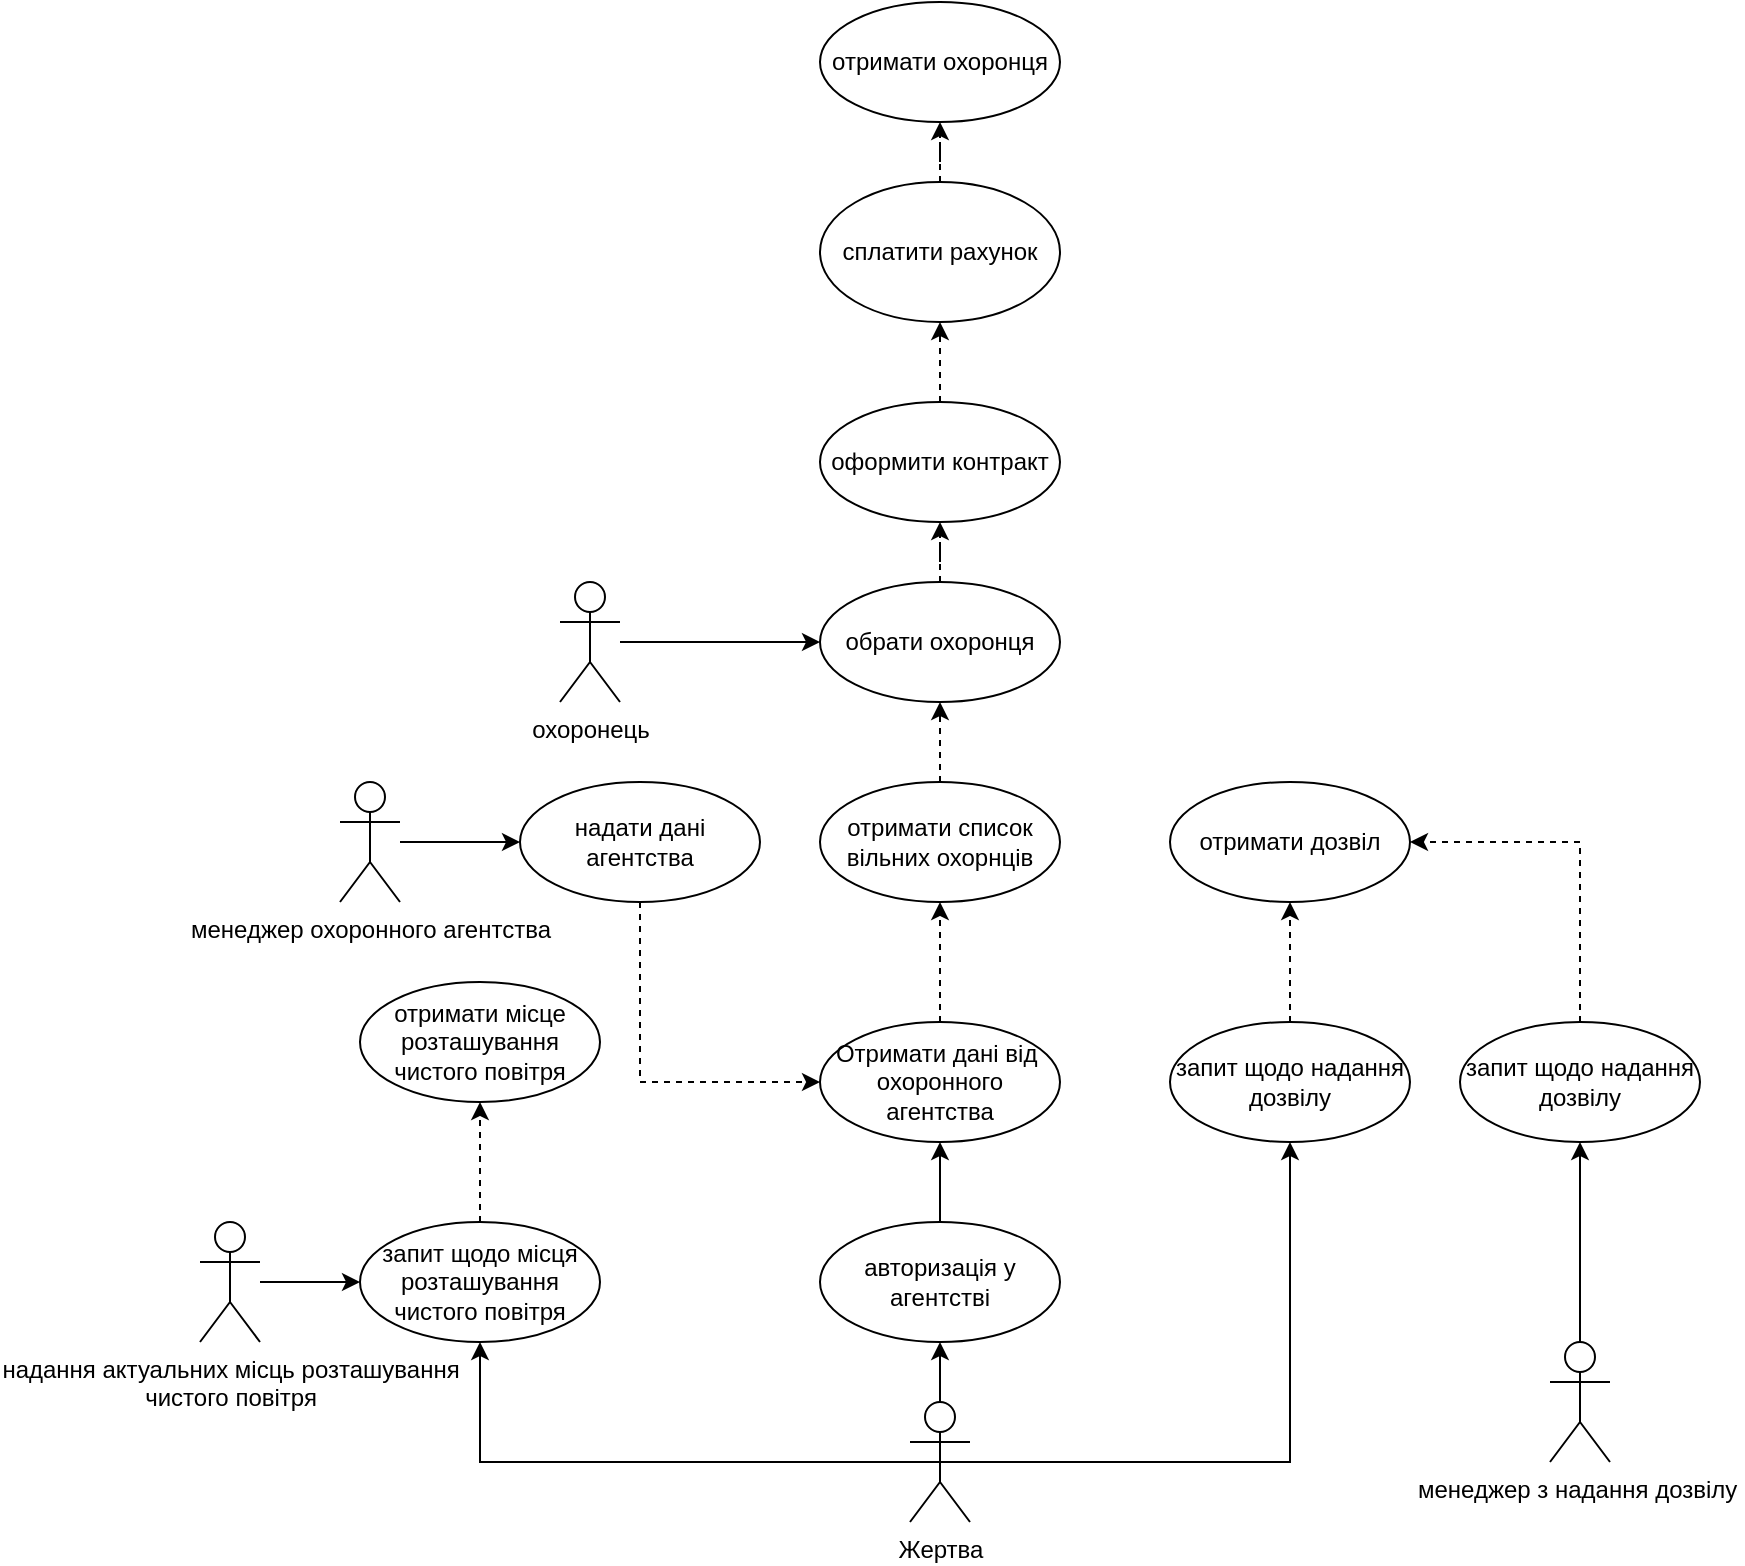 <mxfile version="20.2.8" type="device"><diagram id="A3JnM7eNDmj25d4ktdFj" name="Страница 1"><mxGraphModel dx="2048" dy="1735" grid="1" gridSize="10" guides="1" tooltips="1" connect="1" arrows="1" fold="1" page="1" pageScale="1" pageWidth="827" pageHeight="1169" math="0" shadow="0"><root><mxCell id="0"/><mxCell id="1" parent="0"/><mxCell id="TBP9DeMj2mKko4GRAm-R-46" style="edgeStyle=orthogonalEdgeStyle;rounded=0;orthogonalLoop=1;jettySize=auto;html=1;entryX=0.5;entryY=1;entryDx=0;entryDy=0;" edge="1" parent="1" source="TBP9DeMj2mKko4GRAm-R-1" target="TBP9DeMj2mKko4GRAm-R-19"><mxGeometry relative="1" as="geometry"/></mxCell><mxCell id="TBP9DeMj2mKko4GRAm-R-48" style="edgeStyle=orthogonalEdgeStyle;rounded=0;orthogonalLoop=1;jettySize=auto;html=1;entryX=0.5;entryY=1;entryDx=0;entryDy=0;exitX=0.5;exitY=0.5;exitDx=0;exitDy=0;exitPerimeter=0;" edge="1" parent="1" source="TBP9DeMj2mKko4GRAm-R-1" target="TBP9DeMj2mKko4GRAm-R-30"><mxGeometry relative="1" as="geometry"/></mxCell><mxCell id="TBP9DeMj2mKko4GRAm-R-52" style="edgeStyle=orthogonalEdgeStyle;rounded=0;orthogonalLoop=1;jettySize=auto;html=1;entryX=0.5;entryY=1;entryDx=0;entryDy=0;exitX=0.5;exitY=0.5;exitDx=0;exitDy=0;exitPerimeter=0;" edge="1" parent="1" source="TBP9DeMj2mKko4GRAm-R-1" target="TBP9DeMj2mKko4GRAm-R-41"><mxGeometry relative="1" as="geometry"/></mxCell><mxCell id="TBP9DeMj2mKko4GRAm-R-1" value="Жертва&lt;br&gt;" style="shape=umlActor;verticalLabelPosition=bottom;verticalAlign=top;html=1;outlineConnect=0;" vertex="1" parent="1"><mxGeometry x="365" y="320" width="30" height="60" as="geometry"/></mxCell><mxCell id="TBP9DeMj2mKko4GRAm-R-59" style="edgeStyle=orthogonalEdgeStyle;rounded=0;orthogonalLoop=1;jettySize=auto;html=1;entryX=0.5;entryY=1;entryDx=0;entryDy=0;" edge="1" parent="1" source="TBP9DeMj2mKko4GRAm-R-4" target="TBP9DeMj2mKko4GRAm-R-58"><mxGeometry relative="1" as="geometry"/></mxCell><mxCell id="TBP9DeMj2mKko4GRAm-R-4" value="менеджер з надання дозвілу&amp;nbsp;" style="shape=umlActor;verticalLabelPosition=bottom;verticalAlign=top;html=1;outlineConnect=0;" vertex="1" parent="1"><mxGeometry x="685" y="290" width="30" height="60" as="geometry"/></mxCell><mxCell id="TBP9DeMj2mKko4GRAm-R-56" style="edgeStyle=orthogonalEdgeStyle;rounded=0;orthogonalLoop=1;jettySize=auto;html=1;entryX=0;entryY=0.5;entryDx=0;entryDy=0;" edge="1" parent="1" source="TBP9DeMj2mKko4GRAm-R-5" target="TBP9DeMj2mKko4GRAm-R-55"><mxGeometry relative="1" as="geometry"/></mxCell><mxCell id="TBP9DeMj2mKko4GRAm-R-5" value="менеджер охоронного агентства" style="shape=umlActor;verticalLabelPosition=bottom;verticalAlign=top;html=1;outlineConnect=0;" vertex="1" parent="1"><mxGeometry x="80" y="10" width="30" height="60" as="geometry"/></mxCell><mxCell id="TBP9DeMj2mKko4GRAm-R-44" style="edgeStyle=orthogonalEdgeStyle;rounded=0;orthogonalLoop=1;jettySize=auto;html=1;entryX=0;entryY=0.5;entryDx=0;entryDy=0;" edge="1" parent="1" source="TBP9DeMj2mKko4GRAm-R-6" target="TBP9DeMj2mKko4GRAm-R-26"><mxGeometry relative="1" as="geometry"/></mxCell><mxCell id="TBP9DeMj2mKko4GRAm-R-6" value="охоронець&lt;br&gt;" style="shape=umlActor;verticalLabelPosition=bottom;verticalAlign=top;html=1;outlineConnect=0;" vertex="1" parent="1"><mxGeometry x="190" y="-90" width="30" height="60" as="geometry"/></mxCell><mxCell id="TBP9DeMj2mKko4GRAm-R-35" style="edgeStyle=orthogonalEdgeStyle;rounded=0;orthogonalLoop=1;jettySize=auto;html=1;entryX=0.5;entryY=1;entryDx=0;entryDy=0;dashed=1;" edge="1" parent="1" source="TBP9DeMj2mKko4GRAm-R-10" target="TBP9DeMj2mKko4GRAm-R-17"><mxGeometry relative="1" as="geometry"/></mxCell><mxCell id="TBP9DeMj2mKko4GRAm-R-10" value="Отримати дані від&amp;nbsp;&lt;br&gt;охоронного агентства" style="ellipse;whiteSpace=wrap;html=1;" vertex="1" parent="1"><mxGeometry x="320" y="130" width="120" height="60" as="geometry"/></mxCell><mxCell id="TBP9DeMj2mKko4GRAm-R-63" style="edgeStyle=orthogonalEdgeStyle;rounded=0;orthogonalLoop=1;jettySize=auto;html=1;entryX=0.5;entryY=1;entryDx=0;entryDy=0;dashed=1;" edge="1" parent="1" source="TBP9DeMj2mKko4GRAm-R-12" target="TBP9DeMj2mKko4GRAm-R-31"><mxGeometry relative="1" as="geometry"/></mxCell><mxCell id="TBP9DeMj2mKko4GRAm-R-12" value="сплатити рахунок" style="ellipse;whiteSpace=wrap;html=1;" vertex="1" parent="1"><mxGeometry x="320" y="-290" width="120" height="70" as="geometry"/></mxCell><mxCell id="TBP9DeMj2mKko4GRAm-R-36" style="edgeStyle=orthogonalEdgeStyle;rounded=0;orthogonalLoop=1;jettySize=auto;html=1;entryX=0.5;entryY=1;entryDx=0;entryDy=0;dashed=1;" edge="1" parent="1" source="TBP9DeMj2mKko4GRAm-R-17" target="TBP9DeMj2mKko4GRAm-R-26"><mxGeometry relative="1" as="geometry"/></mxCell><mxCell id="TBP9DeMj2mKko4GRAm-R-17" value="отримати список вільних охорнців" style="ellipse;whiteSpace=wrap;html=1;" vertex="1" parent="1"><mxGeometry x="320" y="10" width="120" height="60" as="geometry"/></mxCell><mxCell id="TBP9DeMj2mKko4GRAm-R-53" style="edgeStyle=orthogonalEdgeStyle;rounded=0;orthogonalLoop=1;jettySize=auto;html=1;entryX=0.5;entryY=1;entryDx=0;entryDy=0;" edge="1" parent="1" source="TBP9DeMj2mKko4GRAm-R-19" target="TBP9DeMj2mKko4GRAm-R-10"><mxGeometry relative="1" as="geometry"/></mxCell><mxCell id="TBP9DeMj2mKko4GRAm-R-19" value="авторизація у агентстві" style="ellipse;whiteSpace=wrap;html=1;" vertex="1" parent="1"><mxGeometry x="320" y="230" width="120" height="60" as="geometry"/></mxCell><mxCell id="TBP9DeMj2mKko4GRAm-R-62" style="edgeStyle=orthogonalEdgeStyle;rounded=0;orthogonalLoop=1;jettySize=auto;html=1;entryX=0.5;entryY=1;entryDx=0;entryDy=0;dashed=1;" edge="1" parent="1" source="TBP9DeMj2mKko4GRAm-R-25" target="TBP9DeMj2mKko4GRAm-R-12"><mxGeometry relative="1" as="geometry"/></mxCell><mxCell id="TBP9DeMj2mKko4GRAm-R-25" value="оформити контракт" style="ellipse;whiteSpace=wrap;html=1;" vertex="1" parent="1"><mxGeometry x="320" y="-180" width="120" height="60" as="geometry"/></mxCell><mxCell id="TBP9DeMj2mKko4GRAm-R-45" style="edgeStyle=orthogonalEdgeStyle;rounded=0;orthogonalLoop=1;jettySize=auto;html=1;entryX=0.5;entryY=1;entryDx=0;entryDy=0;dashed=1;" edge="1" parent="1" source="TBP9DeMj2mKko4GRAm-R-26" target="TBP9DeMj2mKko4GRAm-R-25"><mxGeometry relative="1" as="geometry"/></mxCell><mxCell id="TBP9DeMj2mKko4GRAm-R-26" value="обрати охоронця" style="ellipse;whiteSpace=wrap;html=1;" vertex="1" parent="1"><mxGeometry x="320" y="-90" width="120" height="60" as="geometry"/></mxCell><mxCell id="TBP9DeMj2mKko4GRAm-R-51" style="edgeStyle=orthogonalEdgeStyle;rounded=0;orthogonalLoop=1;jettySize=auto;html=1;entryX=0;entryY=0.5;entryDx=0;entryDy=0;" edge="1" parent="1" source="TBP9DeMj2mKko4GRAm-R-28" target="TBP9DeMj2mKko4GRAm-R-41"><mxGeometry relative="1" as="geometry"/></mxCell><mxCell id="TBP9DeMj2mKko4GRAm-R-28" value="надання актуальних місць розташування&lt;br&gt;чистого повітря" style="shape=umlActor;verticalLabelPosition=bottom;verticalAlign=top;html=1;outlineConnect=0;" vertex="1" parent="1"><mxGeometry x="10" y="230" width="30" height="60" as="geometry"/></mxCell><mxCell id="TBP9DeMj2mKko4GRAm-R-40" style="edgeStyle=orthogonalEdgeStyle;rounded=0;orthogonalLoop=1;jettySize=auto;html=1;entryX=0.5;entryY=1;entryDx=0;entryDy=0;dashed=1;" edge="1" parent="1" source="TBP9DeMj2mKko4GRAm-R-30" target="TBP9DeMj2mKko4GRAm-R-32"><mxGeometry relative="1" as="geometry"/></mxCell><mxCell id="TBP9DeMj2mKko4GRAm-R-30" value="запит щодо надання дозвілу" style="ellipse;whiteSpace=wrap;html=1;" vertex="1" parent="1"><mxGeometry x="495" y="130" width="120" height="60" as="geometry"/></mxCell><mxCell id="TBP9DeMj2mKko4GRAm-R-31" value="отримати охоронця" style="ellipse;whiteSpace=wrap;html=1;" vertex="1" parent="1"><mxGeometry x="320" y="-380" width="120" height="60" as="geometry"/></mxCell><mxCell id="TBP9DeMj2mKko4GRAm-R-32" value="отримати дозвіл" style="ellipse;whiteSpace=wrap;html=1;" vertex="1" parent="1"><mxGeometry x="495" y="10" width="120" height="60" as="geometry"/></mxCell><mxCell id="TBP9DeMj2mKko4GRAm-R-33" value="отримати місце розташування чистого повітря" style="ellipse;whiteSpace=wrap;html=1;" vertex="1" parent="1"><mxGeometry x="90" y="110" width="120" height="60" as="geometry"/></mxCell><mxCell id="TBP9DeMj2mKko4GRAm-R-42" style="edgeStyle=orthogonalEdgeStyle;rounded=0;orthogonalLoop=1;jettySize=auto;html=1;entryX=0.5;entryY=1;entryDx=0;entryDy=0;dashed=1;" edge="1" parent="1" source="TBP9DeMj2mKko4GRAm-R-41" target="TBP9DeMj2mKko4GRAm-R-33"><mxGeometry relative="1" as="geometry"/></mxCell><mxCell id="TBP9DeMj2mKko4GRAm-R-41" value="запит щодо місця розташування чистого повітря" style="ellipse;whiteSpace=wrap;html=1;" vertex="1" parent="1"><mxGeometry x="90" y="230" width="120" height="60" as="geometry"/></mxCell><mxCell id="TBP9DeMj2mKko4GRAm-R-57" style="edgeStyle=orthogonalEdgeStyle;rounded=0;orthogonalLoop=1;jettySize=auto;html=1;entryX=0;entryY=0.5;entryDx=0;entryDy=0;dashed=1;" edge="1" parent="1" source="TBP9DeMj2mKko4GRAm-R-55" target="TBP9DeMj2mKko4GRAm-R-10"><mxGeometry relative="1" as="geometry"><Array as="points"><mxPoint x="230" y="160"/></Array></mxGeometry></mxCell><mxCell id="TBP9DeMj2mKko4GRAm-R-55" value="надати дані агентства" style="ellipse;whiteSpace=wrap;html=1;" vertex="1" parent="1"><mxGeometry x="170" y="10" width="120" height="60" as="geometry"/></mxCell><mxCell id="TBP9DeMj2mKko4GRAm-R-61" style="edgeStyle=orthogonalEdgeStyle;rounded=0;orthogonalLoop=1;jettySize=auto;html=1;entryX=1;entryY=0.5;entryDx=0;entryDy=0;dashed=1;" edge="1" parent="1" source="TBP9DeMj2mKko4GRAm-R-58" target="TBP9DeMj2mKko4GRAm-R-32"><mxGeometry relative="1" as="geometry"><Array as="points"><mxPoint x="700" y="40"/></Array></mxGeometry></mxCell><mxCell id="TBP9DeMj2mKko4GRAm-R-58" value="запит щодо надання дозвілу" style="ellipse;whiteSpace=wrap;html=1;" vertex="1" parent="1"><mxGeometry x="640" y="130" width="120" height="60" as="geometry"/></mxCell></root></mxGraphModel></diagram></mxfile>